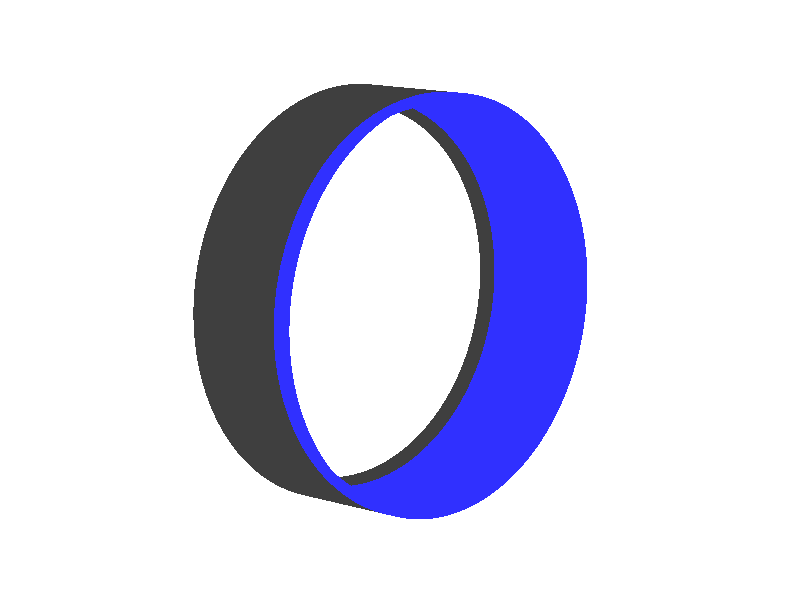 #include "colors.inc" 
#include "shapes.inc"
#include "woods.inc"
#include "metals.inc"
#include "stones.inc"
#include "textures.inc"

camera{
  location <15,7,15> 
  //location<-4,-2,-2> 
  //location <10 + (10 * clock), 0, 0>
  look_at<0,3.5,0>
  //look_at<0,5,0>
  angle 15
  //rotate<-15,-25,5>
  //translate<0,-1,0>
} 
 
light_source{<20,20,1> color 2*White}
light_source{<1,20,20> color 2*White}



union{ // fan	
	union{
		difference{
			object{
				cylinder{<0,3.5,-0.4>,<0,3.5,0.3>,1.5
			 		pigment{ color Gray05}
				}
			}
     		 	object{
				cylinder{<0,3.5,-1>,<0,3.5,1>,1.49}
		 		pigment{ color Gray05}
			}
      	}
      	
		difference{
			object{
				cylinder{<0,3.5,-0.5>,<0,3.5,-0.46>,1.5
			 		pigment{ color Gray05}
				}
			}
     		 	object{
				cylinder{<0,3.5,-1>,<0,3.5,1>,1.35}
		 		pigment{ color Gray05}
			}
      	}
      	
		difference{
			object{
				cylinder{<0,3.5,-0.5>,<0,3.5,-0.3>,1.5
			 		pigment{ color Gray05}
				}
			}
     		 	object{
				cylinder{<0,3.5,-1>,<0,3.5,1>,1.45}
		 		pigment{ color Gray05}
			}
      	}      	      	
	}
      
      union{
	      difference{
	      	difference{
		      	union{
					object{
						cylinder{<0,3.5,-0.4>,<0,3.5,0.35>,1.45
						}
					}
					object{
						cylinder{<0,3.5,0.33>,<0,3.5,0.44>,1.5
						}
					}
		      	}
		      	object{
		      		Sphere
		      		scale 1.58
		      		translate <0,3.5,1>
				}
	      	}
      		object{
				cylinder{<0,3.5,-1>,<0,3.5,1>,1.4
				}
      		}
      		pigment{color rgb<0.03,0.03,1>}
      	}      	
	}
}

/*
union{ // part3 (top parts)
	difference{
		object{
			cylinder{<0,0,1.8>,<0,0,2.5>,0.8
			  pigment{ color Gray05 }
			  rotate < -90, 0, 0 >
			}
		}
		
		object{
			cylinder{<0,3.5,0>,<0,3.5,1.8>,1.5
				pigment{color Gray05 }
				translate<0,0,-0.9>
			}
		}
	}
}
*/

object{
	Plane_XZ
	pigment{color White}
	finish{
		Glossy
	}
}




/* Gizmo
union{
  object{
    Sphere
      pigment{ color Red }
      scale 10*x
      scale 0.1*y
      scale 0.1*z
  }
  object{
  	Cube
  	  pigment{ color Black }
  	  scale 0.11
  	  translate <1,0,0> 
  }
  object{
    Cube
      pigment{ color Green }
      scale 0.1*x
      scale 10*y
      scale 0.1*z
      rotate 90*y
  }
    object{
  	Cube
  	  pigment{ color Black }
  	  scale 0.11
  	  translate <0,1,0> 
  }
  object{
    Cube
      pigment{ color Blue }
      scale 0.1*x
      scale 0.1*y
      scale 10*z
      rotate 90*z
  }
    object{
  	Cube
  	  pigment{ color Black }
  	  scale 0.11
  	  translate <0,0,1> 
  }
}
// */